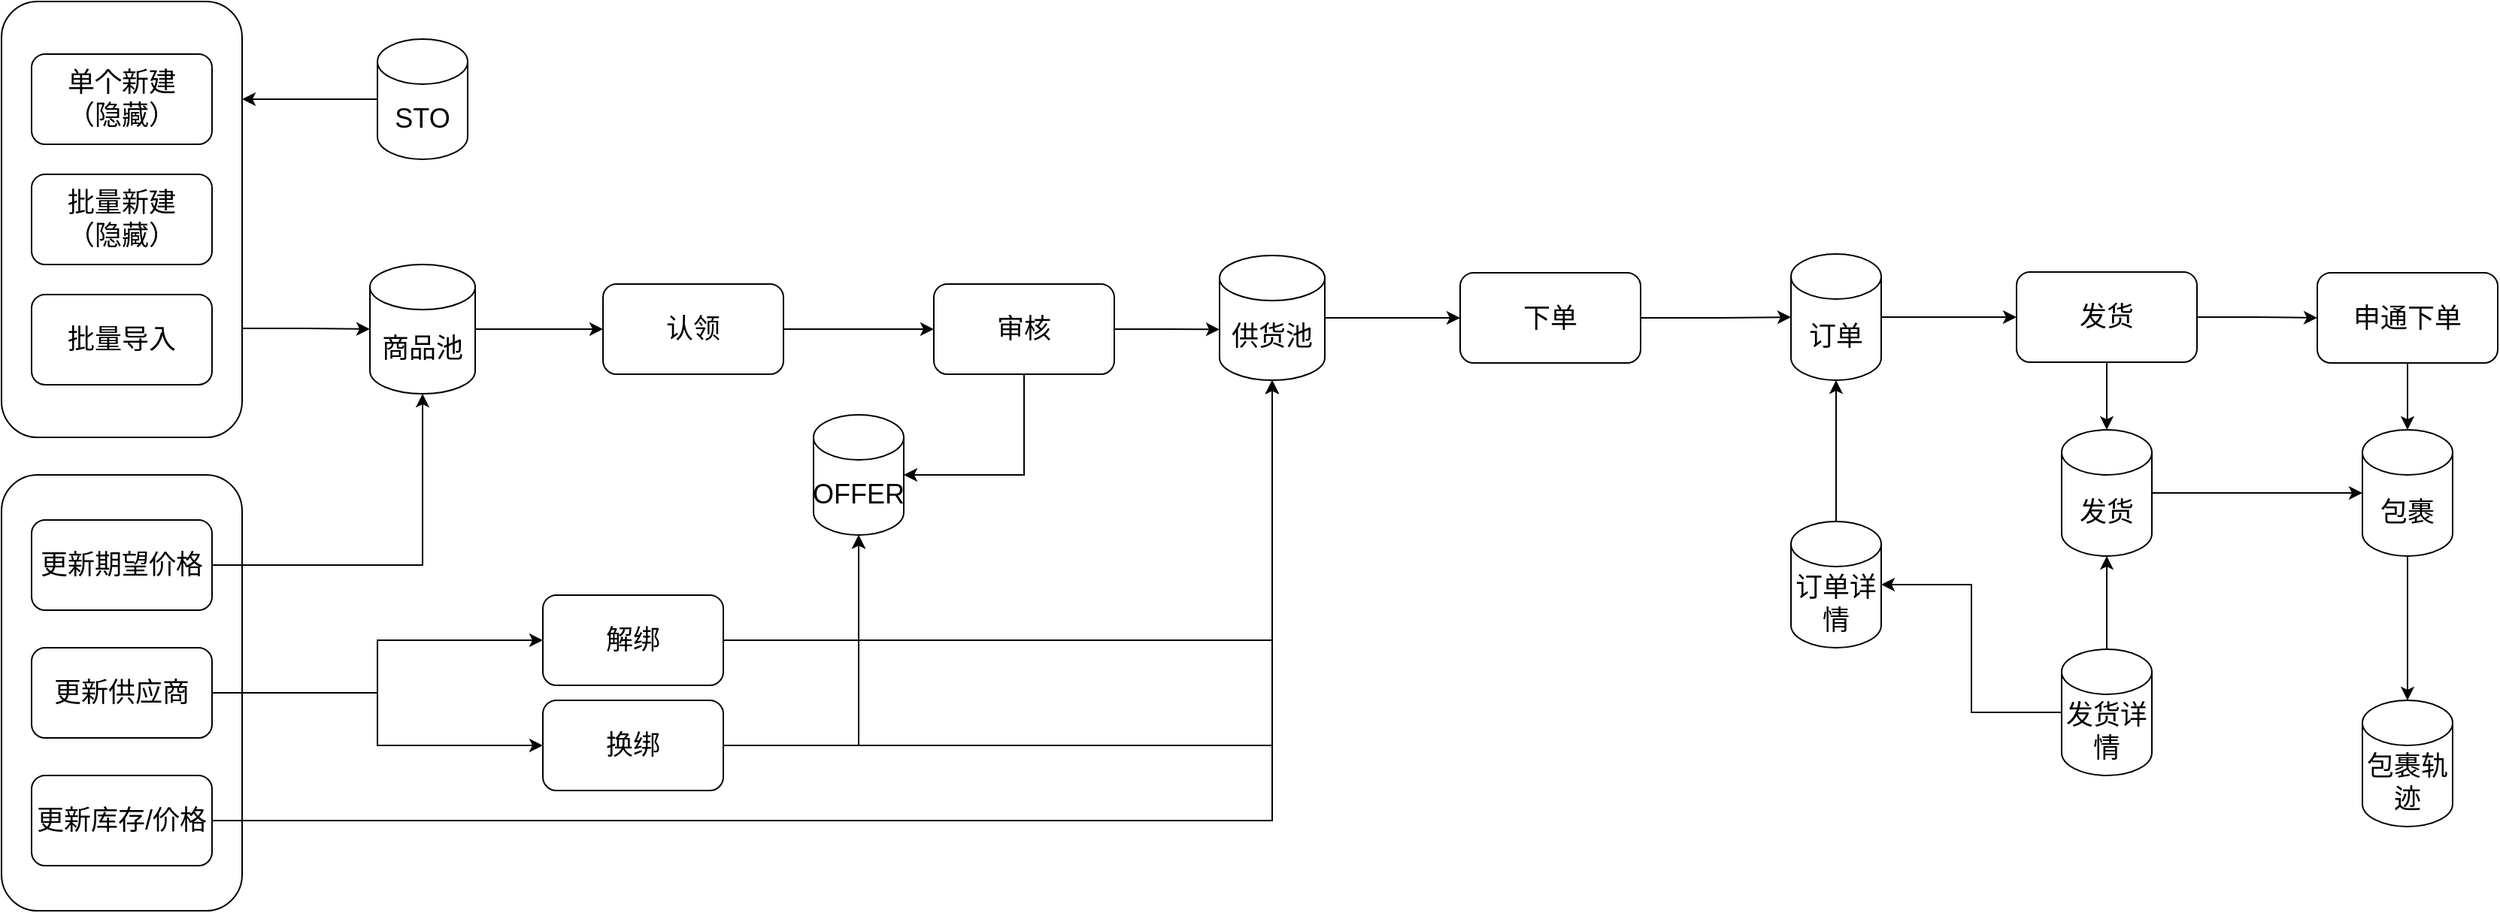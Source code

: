 <mxfile version="20.8.18" type="github">
  <diagram name="第 1 页" id="1rt4f0LD6UZNG4BEPDjP">
    <mxGraphModel dx="1434" dy="756" grid="1" gridSize="10" guides="1" tooltips="1" connect="1" arrows="1" fold="1" page="1" pageScale="1" pageWidth="999900" pageHeight="899900" math="0" shadow="0">
      <root>
        <mxCell id="0" />
        <mxCell id="1" parent="0" />
        <mxCell id="FQCICUsSdJGumek2EddL-12" style="edgeStyle=orthogonalEdgeStyle;rounded=0;orthogonalLoop=1;jettySize=auto;html=1;exitX=1;exitY=0.75;exitDx=0;exitDy=0;entryX=0;entryY=0.5;entryDx=0;entryDy=0;entryPerimeter=0;fontSize=18;" edge="1" parent="1" source="FQCICUsSdJGumek2EddL-2" target="FQCICUsSdJGumek2EddL-11">
          <mxGeometry relative="1" as="geometry" />
        </mxCell>
        <mxCell id="FQCICUsSdJGumek2EddL-2" value="&lt;font style=&quot;font-size: 18px;&quot;&gt;新建商品&lt;/font&gt;" style="rounded=1;whiteSpace=wrap;html=1;" vertex="1" parent="1">
          <mxGeometry x="390" y="135" width="160" height="290" as="geometry" />
        </mxCell>
        <mxCell id="FQCICUsSdJGumek2EddL-6" value="单个新建&lt;br&gt;（隐藏）" style="rounded=1;whiteSpace=wrap;html=1;fontSize=18;" vertex="1" parent="1">
          <mxGeometry x="410" y="170" width="120" height="60" as="geometry" />
        </mxCell>
        <mxCell id="FQCICUsSdJGumek2EddL-7" value="批量新建&lt;br&gt;（隐藏）" style="rounded=1;whiteSpace=wrap;html=1;fontSize=18;" vertex="1" parent="1">
          <mxGeometry x="410" y="250" width="120" height="60" as="geometry" />
        </mxCell>
        <mxCell id="FQCICUsSdJGumek2EddL-8" value="批量导入" style="rounded=1;whiteSpace=wrap;html=1;fontSize=18;" vertex="1" parent="1">
          <mxGeometry x="410" y="330" width="120" height="60" as="geometry" />
        </mxCell>
        <mxCell id="FQCICUsSdJGumek2EddL-10" style="edgeStyle=orthogonalEdgeStyle;rounded=0;orthogonalLoop=1;jettySize=auto;html=1;entryX=1;entryY=0.224;entryDx=0;entryDy=0;entryPerimeter=0;fontSize=18;" edge="1" parent="1" source="FQCICUsSdJGumek2EddL-9" target="FQCICUsSdJGumek2EddL-2">
          <mxGeometry relative="1" as="geometry" />
        </mxCell>
        <mxCell id="FQCICUsSdJGumek2EddL-9" value="STO" style="shape=cylinder3;whiteSpace=wrap;html=1;boundedLbl=1;backgroundOutline=1;size=15;fontSize=18;" vertex="1" parent="1">
          <mxGeometry x="640" y="160" width="60" height="80" as="geometry" />
        </mxCell>
        <mxCell id="FQCICUsSdJGumek2EddL-31" style="edgeStyle=orthogonalEdgeStyle;rounded=0;orthogonalLoop=1;jettySize=auto;html=1;entryX=0;entryY=0.5;entryDx=0;entryDy=0;fontSize=18;" edge="1" parent="1" source="FQCICUsSdJGumek2EddL-11" target="FQCICUsSdJGumek2EddL-30">
          <mxGeometry relative="1" as="geometry" />
        </mxCell>
        <mxCell id="FQCICUsSdJGumek2EddL-11" value="商品池" style="shape=cylinder3;whiteSpace=wrap;html=1;boundedLbl=1;backgroundOutline=1;size=15;fontSize=18;" vertex="1" parent="1">
          <mxGeometry x="635" y="310" width="70" height="86" as="geometry" />
        </mxCell>
        <mxCell id="FQCICUsSdJGumek2EddL-13" value="&lt;font style=&quot;font-size: 18px;&quot;&gt;编辑商品&lt;/font&gt;" style="rounded=1;whiteSpace=wrap;html=1;" vertex="1" parent="1">
          <mxGeometry x="390" y="450" width="160" height="290" as="geometry" />
        </mxCell>
        <mxCell id="FQCICUsSdJGumek2EddL-17" style="edgeStyle=orthogonalEdgeStyle;rounded=0;orthogonalLoop=1;jettySize=auto;html=1;entryX=0.5;entryY=1;entryDx=0;entryDy=0;entryPerimeter=0;fontSize=18;" edge="1" parent="1" source="FQCICUsSdJGumek2EddL-14" target="FQCICUsSdJGumek2EddL-11">
          <mxGeometry relative="1" as="geometry" />
        </mxCell>
        <mxCell id="FQCICUsSdJGumek2EddL-14" value="更新期望价格" style="rounded=1;whiteSpace=wrap;html=1;fontSize=18;" vertex="1" parent="1">
          <mxGeometry x="410" y="480" width="120" height="60" as="geometry" />
        </mxCell>
        <mxCell id="FQCICUsSdJGumek2EddL-22" style="edgeStyle=orthogonalEdgeStyle;rounded=0;orthogonalLoop=1;jettySize=auto;html=1;fontSize=18;" edge="1" parent="1" source="FQCICUsSdJGumek2EddL-15" target="FQCICUsSdJGumek2EddL-20">
          <mxGeometry relative="1" as="geometry" />
        </mxCell>
        <mxCell id="FQCICUsSdJGumek2EddL-23" style="edgeStyle=orthogonalEdgeStyle;rounded=0;orthogonalLoop=1;jettySize=auto;html=1;fontSize=18;" edge="1" parent="1" source="FQCICUsSdJGumek2EddL-15" target="FQCICUsSdJGumek2EddL-21">
          <mxGeometry relative="1" as="geometry" />
        </mxCell>
        <mxCell id="FQCICUsSdJGumek2EddL-15" value="更新供应商" style="rounded=1;whiteSpace=wrap;html=1;fontSize=18;" vertex="1" parent="1">
          <mxGeometry x="410" y="565" width="120" height="60" as="geometry" />
        </mxCell>
        <mxCell id="FQCICUsSdJGumek2EddL-26" style="edgeStyle=orthogonalEdgeStyle;rounded=0;orthogonalLoop=1;jettySize=auto;html=1;entryX=0.5;entryY=1;entryDx=0;entryDy=0;entryPerimeter=0;fontSize=18;" edge="1" parent="1" source="FQCICUsSdJGumek2EddL-16" target="FQCICUsSdJGumek2EddL-18">
          <mxGeometry relative="1" as="geometry" />
        </mxCell>
        <mxCell id="FQCICUsSdJGumek2EddL-16" value="更新库存/价格" style="rounded=1;whiteSpace=wrap;html=1;fontSize=18;" vertex="1" parent="1">
          <mxGeometry x="410" y="650" width="120" height="60" as="geometry" />
        </mxCell>
        <mxCell id="FQCICUsSdJGumek2EddL-38" style="edgeStyle=orthogonalEdgeStyle;rounded=0;orthogonalLoop=1;jettySize=auto;html=1;fontSize=18;" edge="1" parent="1" source="FQCICUsSdJGumek2EddL-18" target="FQCICUsSdJGumek2EddL-37">
          <mxGeometry relative="1" as="geometry" />
        </mxCell>
        <mxCell id="FQCICUsSdJGumek2EddL-18" value="供货池" style="shape=cylinder3;whiteSpace=wrap;html=1;boundedLbl=1;backgroundOutline=1;size=15;fontSize=18;" vertex="1" parent="1">
          <mxGeometry x="1200" y="304" width="70" height="83" as="geometry" />
        </mxCell>
        <mxCell id="FQCICUsSdJGumek2EddL-24" style="edgeStyle=orthogonalEdgeStyle;rounded=0;orthogonalLoop=1;jettySize=auto;html=1;entryX=0.5;entryY=1;entryDx=0;entryDy=0;entryPerimeter=0;fontSize=18;" edge="1" parent="1" source="FQCICUsSdJGumek2EddL-20" target="FQCICUsSdJGumek2EddL-18">
          <mxGeometry relative="1" as="geometry" />
        </mxCell>
        <mxCell id="FQCICUsSdJGumek2EddL-28" style="edgeStyle=orthogonalEdgeStyle;rounded=0;orthogonalLoop=1;jettySize=auto;html=1;entryX=0.5;entryY=1;entryDx=0;entryDy=0;entryPerimeter=0;fontSize=18;" edge="1" parent="1" source="FQCICUsSdJGumek2EddL-20" target="FQCICUsSdJGumek2EddL-27">
          <mxGeometry relative="1" as="geometry" />
        </mxCell>
        <mxCell id="FQCICUsSdJGumek2EddL-20" value="解绑" style="rounded=1;whiteSpace=wrap;html=1;fontSize=18;" vertex="1" parent="1">
          <mxGeometry x="750" y="530" width="120" height="60" as="geometry" />
        </mxCell>
        <mxCell id="FQCICUsSdJGumek2EddL-25" style="edgeStyle=orthogonalEdgeStyle;rounded=0;orthogonalLoop=1;jettySize=auto;html=1;entryX=0.5;entryY=1;entryDx=0;entryDy=0;entryPerimeter=0;fontSize=18;" edge="1" parent="1" source="FQCICUsSdJGumek2EddL-21" target="FQCICUsSdJGumek2EddL-18">
          <mxGeometry relative="1" as="geometry" />
        </mxCell>
        <mxCell id="FQCICUsSdJGumek2EddL-29" style="edgeStyle=orthogonalEdgeStyle;rounded=0;orthogonalLoop=1;jettySize=auto;html=1;entryX=0.5;entryY=1;entryDx=0;entryDy=0;entryPerimeter=0;fontSize=18;" edge="1" parent="1" source="FQCICUsSdJGumek2EddL-21" target="FQCICUsSdJGumek2EddL-27">
          <mxGeometry relative="1" as="geometry" />
        </mxCell>
        <mxCell id="FQCICUsSdJGumek2EddL-21" value="换绑" style="rounded=1;whiteSpace=wrap;html=1;fontSize=18;" vertex="1" parent="1">
          <mxGeometry x="750" y="600" width="120" height="60" as="geometry" />
        </mxCell>
        <mxCell id="FQCICUsSdJGumek2EddL-27" value="OFFER" style="shape=cylinder3;whiteSpace=wrap;html=1;boundedLbl=1;backgroundOutline=1;size=15;fontSize=18;" vertex="1" parent="1">
          <mxGeometry x="930" y="410" width="60" height="80" as="geometry" />
        </mxCell>
        <mxCell id="FQCICUsSdJGumek2EddL-33" style="edgeStyle=orthogonalEdgeStyle;rounded=0;orthogonalLoop=1;jettySize=auto;html=1;entryX=0;entryY=0.5;entryDx=0;entryDy=0;fontSize=18;" edge="1" parent="1" source="FQCICUsSdJGumek2EddL-30" target="FQCICUsSdJGumek2EddL-32">
          <mxGeometry relative="1" as="geometry" />
        </mxCell>
        <mxCell id="FQCICUsSdJGumek2EddL-30" value="认领" style="rounded=1;whiteSpace=wrap;html=1;fontSize=18;" vertex="1" parent="1">
          <mxGeometry x="790" y="323" width="120" height="60" as="geometry" />
        </mxCell>
        <mxCell id="FQCICUsSdJGumek2EddL-34" style="edgeStyle=orthogonalEdgeStyle;rounded=0;orthogonalLoop=1;jettySize=auto;html=1;entryX=0;entryY=0.593;entryDx=0;entryDy=0;entryPerimeter=0;fontSize=18;" edge="1" parent="1" source="FQCICUsSdJGumek2EddL-32" target="FQCICUsSdJGumek2EddL-18">
          <mxGeometry relative="1" as="geometry" />
        </mxCell>
        <mxCell id="FQCICUsSdJGumek2EddL-35" style="edgeStyle=orthogonalEdgeStyle;rounded=0;orthogonalLoop=1;jettySize=auto;html=1;entryX=1;entryY=0.5;entryDx=0;entryDy=0;entryPerimeter=0;fontSize=18;" edge="1" parent="1" source="FQCICUsSdJGumek2EddL-32" target="FQCICUsSdJGumek2EddL-27">
          <mxGeometry relative="1" as="geometry">
            <Array as="points">
              <mxPoint x="1070" y="450" />
            </Array>
          </mxGeometry>
        </mxCell>
        <mxCell id="FQCICUsSdJGumek2EddL-32" value="审核" style="rounded=1;whiteSpace=wrap;html=1;fontSize=18;" vertex="1" parent="1">
          <mxGeometry x="1010" y="323" width="120" height="60" as="geometry" />
        </mxCell>
        <mxCell id="FQCICUsSdJGumek2EddL-46" style="edgeStyle=orthogonalEdgeStyle;rounded=0;orthogonalLoop=1;jettySize=auto;html=1;entryX=0;entryY=0.5;entryDx=0;entryDy=0;fontSize=18;" edge="1" parent="1" source="FQCICUsSdJGumek2EddL-36" target="FQCICUsSdJGumek2EddL-42">
          <mxGeometry relative="1" as="geometry" />
        </mxCell>
        <mxCell id="FQCICUsSdJGumek2EddL-36" value="订单" style="shape=cylinder3;whiteSpace=wrap;html=1;boundedLbl=1;backgroundOutline=1;size=15;fontSize=18;" vertex="1" parent="1">
          <mxGeometry x="1580" y="303" width="60" height="84" as="geometry" />
        </mxCell>
        <mxCell id="FQCICUsSdJGumek2EddL-39" style="edgeStyle=orthogonalEdgeStyle;rounded=0;orthogonalLoop=1;jettySize=auto;html=1;fontSize=18;" edge="1" parent="1" source="FQCICUsSdJGumek2EddL-37" target="FQCICUsSdJGumek2EddL-36">
          <mxGeometry relative="1" as="geometry" />
        </mxCell>
        <mxCell id="FQCICUsSdJGumek2EddL-37" value="下单" style="rounded=1;whiteSpace=wrap;html=1;fontSize=18;" vertex="1" parent="1">
          <mxGeometry x="1360" y="315.5" width="120" height="60" as="geometry" />
        </mxCell>
        <mxCell id="FQCICUsSdJGumek2EddL-61" style="edgeStyle=orthogonalEdgeStyle;rounded=0;orthogonalLoop=1;jettySize=auto;html=1;entryX=0.5;entryY=1;entryDx=0;entryDy=0;entryPerimeter=0;fontSize=18;" edge="1" parent="1" source="FQCICUsSdJGumek2EddL-40" target="FQCICUsSdJGumek2EddL-36">
          <mxGeometry relative="1" as="geometry" />
        </mxCell>
        <mxCell id="FQCICUsSdJGumek2EddL-40" value="订单详情" style="shape=cylinder3;whiteSpace=wrap;html=1;boundedLbl=1;backgroundOutline=1;size=15;fontSize=18;" vertex="1" parent="1">
          <mxGeometry x="1580" y="481" width="60" height="84" as="geometry" />
        </mxCell>
        <mxCell id="FQCICUsSdJGumek2EddL-48" style="edgeStyle=orthogonalEdgeStyle;rounded=0;orthogonalLoop=1;jettySize=auto;html=1;fontSize=18;entryX=0.5;entryY=0;entryDx=0;entryDy=0;entryPerimeter=0;" edge="1" parent="1" source="FQCICUsSdJGumek2EddL-42" target="FQCICUsSdJGumek2EddL-47">
          <mxGeometry relative="1" as="geometry">
            <mxPoint x="1790" y="420" as="targetPoint" />
          </mxGeometry>
        </mxCell>
        <mxCell id="FQCICUsSdJGumek2EddL-58" style="edgeStyle=orthogonalEdgeStyle;rounded=0;orthogonalLoop=1;jettySize=auto;html=1;entryX=0;entryY=0.5;entryDx=0;entryDy=0;fontSize=18;" edge="1" parent="1" source="FQCICUsSdJGumek2EddL-42" target="FQCICUsSdJGumek2EddL-53">
          <mxGeometry relative="1" as="geometry" />
        </mxCell>
        <mxCell id="FQCICUsSdJGumek2EddL-42" value="发货" style="rounded=1;whiteSpace=wrap;html=1;fontSize=18;" vertex="1" parent="1">
          <mxGeometry x="1730" y="315" width="120" height="60" as="geometry" />
        </mxCell>
        <mxCell id="FQCICUsSdJGumek2EddL-52" style="edgeStyle=orthogonalEdgeStyle;rounded=0;orthogonalLoop=1;jettySize=auto;html=1;entryX=0;entryY=0.5;entryDx=0;entryDy=0;entryPerimeter=0;fontSize=18;" edge="1" parent="1" source="FQCICUsSdJGumek2EddL-47" target="FQCICUsSdJGumek2EddL-51">
          <mxGeometry relative="1" as="geometry" />
        </mxCell>
        <mxCell id="FQCICUsSdJGumek2EddL-47" value="发货" style="shape=cylinder3;whiteSpace=wrap;html=1;boundedLbl=1;backgroundOutline=1;size=15;fontSize=18;" vertex="1" parent="1">
          <mxGeometry x="1760" y="420" width="60" height="84" as="geometry" />
        </mxCell>
        <mxCell id="FQCICUsSdJGumek2EddL-60" style="edgeStyle=orthogonalEdgeStyle;rounded=0;orthogonalLoop=1;jettySize=auto;html=1;entryX=0.5;entryY=1;entryDx=0;entryDy=0;entryPerimeter=0;fontSize=18;" edge="1" parent="1" source="FQCICUsSdJGumek2EddL-49" target="FQCICUsSdJGumek2EddL-47">
          <mxGeometry relative="1" as="geometry" />
        </mxCell>
        <mxCell id="FQCICUsSdJGumek2EddL-62" style="edgeStyle=orthogonalEdgeStyle;rounded=0;orthogonalLoop=1;jettySize=auto;html=1;entryX=1;entryY=0.5;entryDx=0;entryDy=0;entryPerimeter=0;fontSize=18;" edge="1" parent="1" source="FQCICUsSdJGumek2EddL-49" target="FQCICUsSdJGumek2EddL-40">
          <mxGeometry relative="1" as="geometry" />
        </mxCell>
        <mxCell id="FQCICUsSdJGumek2EddL-49" value="发货详情" style="shape=cylinder3;whiteSpace=wrap;html=1;boundedLbl=1;backgroundOutline=1;size=15;fontSize=18;" vertex="1" parent="1">
          <mxGeometry x="1760" y="566" width="60" height="84" as="geometry" />
        </mxCell>
        <mxCell id="FQCICUsSdJGumek2EddL-57" style="edgeStyle=orthogonalEdgeStyle;rounded=0;orthogonalLoop=1;jettySize=auto;html=1;entryX=0.5;entryY=0;entryDx=0;entryDy=0;entryPerimeter=0;fontSize=18;" edge="1" parent="1" source="FQCICUsSdJGumek2EddL-51" target="FQCICUsSdJGumek2EddL-56">
          <mxGeometry relative="1" as="geometry" />
        </mxCell>
        <mxCell id="FQCICUsSdJGumek2EddL-51" value="包裹" style="shape=cylinder3;whiteSpace=wrap;html=1;boundedLbl=1;backgroundOutline=1;size=15;fontSize=18;" vertex="1" parent="1">
          <mxGeometry x="1960" y="420" width="60" height="84" as="geometry" />
        </mxCell>
        <mxCell id="FQCICUsSdJGumek2EddL-55" style="edgeStyle=orthogonalEdgeStyle;rounded=0;orthogonalLoop=1;jettySize=auto;html=1;entryX=0.5;entryY=0;entryDx=0;entryDy=0;entryPerimeter=0;fontSize=18;" edge="1" parent="1" source="FQCICUsSdJGumek2EddL-53" target="FQCICUsSdJGumek2EddL-51">
          <mxGeometry relative="1" as="geometry" />
        </mxCell>
        <mxCell id="FQCICUsSdJGumek2EddL-53" value="申通下单" style="rounded=1;whiteSpace=wrap;html=1;fontSize=18;" vertex="1" parent="1">
          <mxGeometry x="1930" y="315.5" width="120" height="60" as="geometry" />
        </mxCell>
        <mxCell id="FQCICUsSdJGumek2EddL-56" value="包裹轨迹" style="shape=cylinder3;whiteSpace=wrap;html=1;boundedLbl=1;backgroundOutline=1;size=15;fontSize=18;" vertex="1" parent="1">
          <mxGeometry x="1960" y="600" width="60" height="84" as="geometry" />
        </mxCell>
      </root>
    </mxGraphModel>
  </diagram>
</mxfile>
